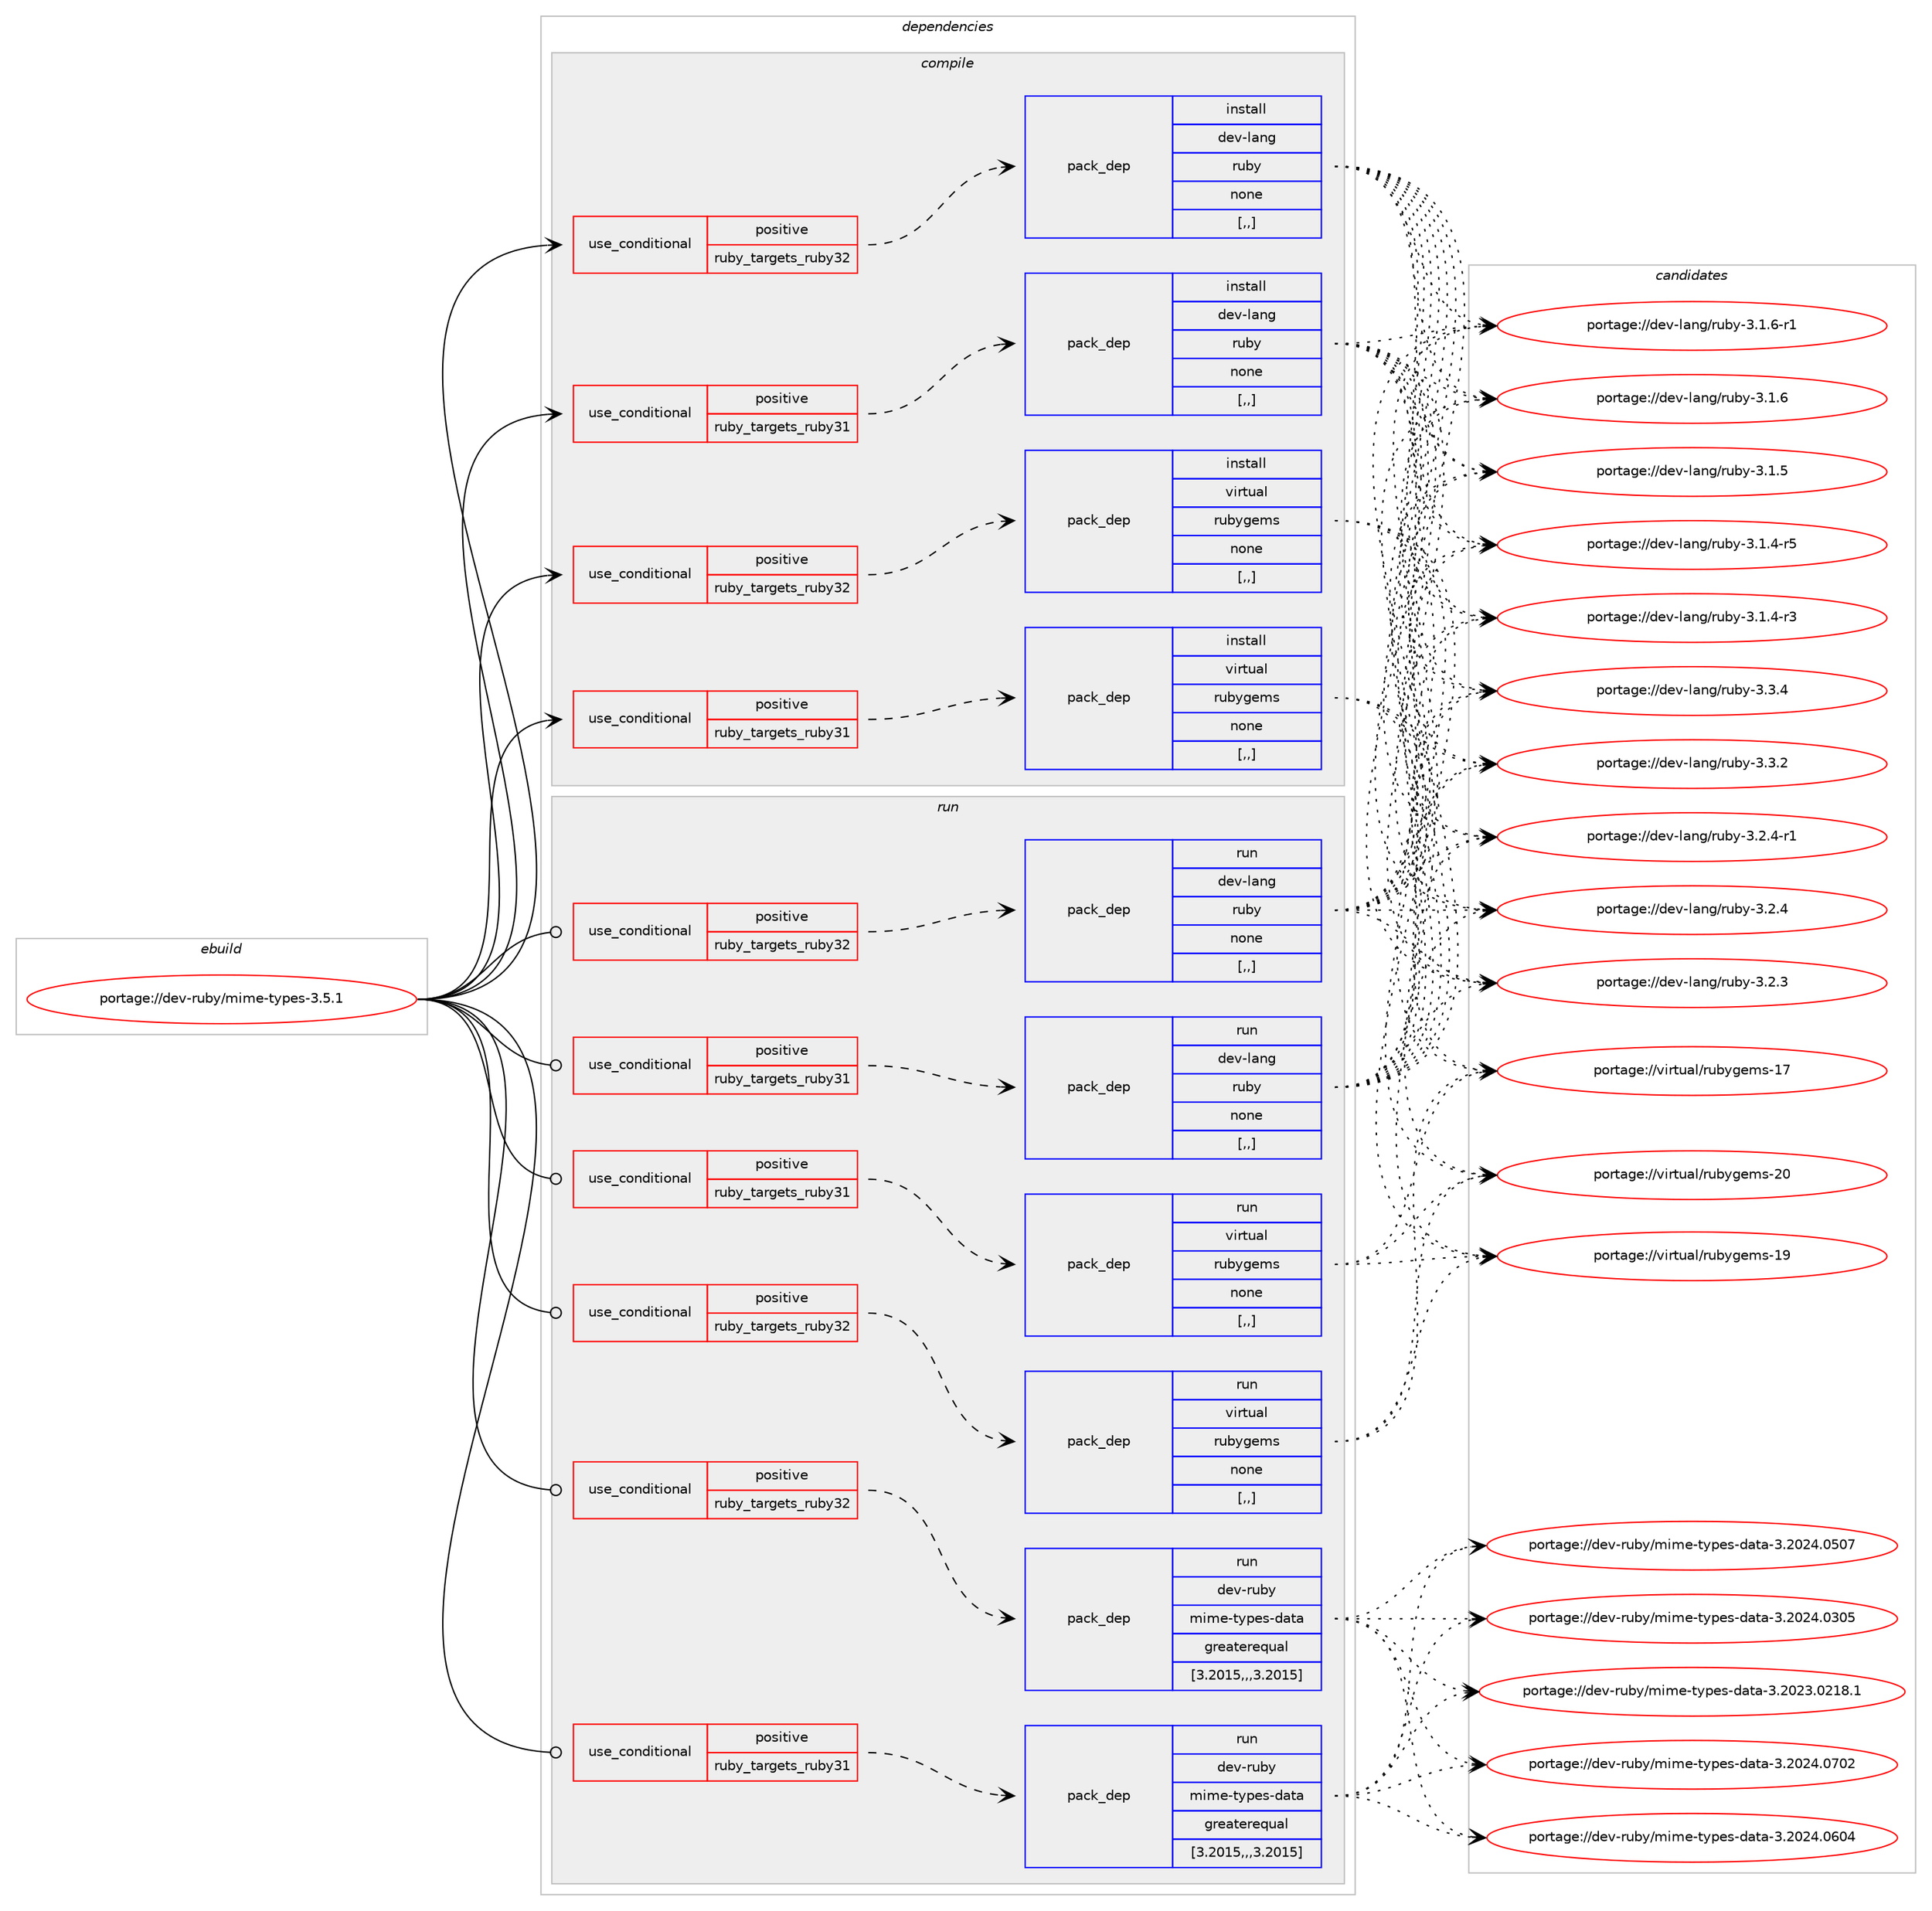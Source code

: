 digraph prolog {

# *************
# Graph options
# *************

newrank=true;
concentrate=true;
compound=true;
graph [rankdir=LR,fontname=Helvetica,fontsize=10,ranksep=1.5];#, ranksep=2.5, nodesep=0.2];
edge  [arrowhead=vee];
node  [fontname=Helvetica,fontsize=10];

# **********
# The ebuild
# **********

subgraph cluster_leftcol {
color=gray;
label=<<i>ebuild</i>>;
id [label="portage://dev-ruby/mime-types-3.5.1", color=red, width=4, href="../dev-ruby/mime-types-3.5.1.svg"];
}

# ****************
# The dependencies
# ****************

subgraph cluster_midcol {
color=gray;
label=<<i>dependencies</i>>;
subgraph cluster_compile {
fillcolor="#eeeeee";
style=filled;
label=<<i>compile</i>>;
subgraph cond50380 {
dependency189393 [label=<<TABLE BORDER="0" CELLBORDER="1" CELLSPACING="0" CELLPADDING="4"><TR><TD ROWSPAN="3" CELLPADDING="10">use_conditional</TD></TR><TR><TD>positive</TD></TR><TR><TD>ruby_targets_ruby31</TD></TR></TABLE>>, shape=none, color=red];
subgraph pack137672 {
dependency189394 [label=<<TABLE BORDER="0" CELLBORDER="1" CELLSPACING="0" CELLPADDING="4" WIDTH="220"><TR><TD ROWSPAN="6" CELLPADDING="30">pack_dep</TD></TR><TR><TD WIDTH="110">install</TD></TR><TR><TD>dev-lang</TD></TR><TR><TD>ruby</TD></TR><TR><TD>none</TD></TR><TR><TD>[,,]</TD></TR></TABLE>>, shape=none, color=blue];
}
dependency189393:e -> dependency189394:w [weight=20,style="dashed",arrowhead="vee"];
}
id:e -> dependency189393:w [weight=20,style="solid",arrowhead="vee"];
subgraph cond50381 {
dependency189395 [label=<<TABLE BORDER="0" CELLBORDER="1" CELLSPACING="0" CELLPADDING="4"><TR><TD ROWSPAN="3" CELLPADDING="10">use_conditional</TD></TR><TR><TD>positive</TD></TR><TR><TD>ruby_targets_ruby31</TD></TR></TABLE>>, shape=none, color=red];
subgraph pack137673 {
dependency189396 [label=<<TABLE BORDER="0" CELLBORDER="1" CELLSPACING="0" CELLPADDING="4" WIDTH="220"><TR><TD ROWSPAN="6" CELLPADDING="30">pack_dep</TD></TR><TR><TD WIDTH="110">install</TD></TR><TR><TD>virtual</TD></TR><TR><TD>rubygems</TD></TR><TR><TD>none</TD></TR><TR><TD>[,,]</TD></TR></TABLE>>, shape=none, color=blue];
}
dependency189395:e -> dependency189396:w [weight=20,style="dashed",arrowhead="vee"];
}
id:e -> dependency189395:w [weight=20,style="solid",arrowhead="vee"];
subgraph cond50382 {
dependency189397 [label=<<TABLE BORDER="0" CELLBORDER="1" CELLSPACING="0" CELLPADDING="4"><TR><TD ROWSPAN="3" CELLPADDING="10">use_conditional</TD></TR><TR><TD>positive</TD></TR><TR><TD>ruby_targets_ruby32</TD></TR></TABLE>>, shape=none, color=red];
subgraph pack137674 {
dependency189398 [label=<<TABLE BORDER="0" CELLBORDER="1" CELLSPACING="0" CELLPADDING="4" WIDTH="220"><TR><TD ROWSPAN="6" CELLPADDING="30">pack_dep</TD></TR><TR><TD WIDTH="110">install</TD></TR><TR><TD>dev-lang</TD></TR><TR><TD>ruby</TD></TR><TR><TD>none</TD></TR><TR><TD>[,,]</TD></TR></TABLE>>, shape=none, color=blue];
}
dependency189397:e -> dependency189398:w [weight=20,style="dashed",arrowhead="vee"];
}
id:e -> dependency189397:w [weight=20,style="solid",arrowhead="vee"];
subgraph cond50383 {
dependency189399 [label=<<TABLE BORDER="0" CELLBORDER="1" CELLSPACING="0" CELLPADDING="4"><TR><TD ROWSPAN="3" CELLPADDING="10">use_conditional</TD></TR><TR><TD>positive</TD></TR><TR><TD>ruby_targets_ruby32</TD></TR></TABLE>>, shape=none, color=red];
subgraph pack137675 {
dependency189400 [label=<<TABLE BORDER="0" CELLBORDER="1" CELLSPACING="0" CELLPADDING="4" WIDTH="220"><TR><TD ROWSPAN="6" CELLPADDING="30">pack_dep</TD></TR><TR><TD WIDTH="110">install</TD></TR><TR><TD>virtual</TD></TR><TR><TD>rubygems</TD></TR><TR><TD>none</TD></TR><TR><TD>[,,]</TD></TR></TABLE>>, shape=none, color=blue];
}
dependency189399:e -> dependency189400:w [weight=20,style="dashed",arrowhead="vee"];
}
id:e -> dependency189399:w [weight=20,style="solid",arrowhead="vee"];
}
subgraph cluster_compileandrun {
fillcolor="#eeeeee";
style=filled;
label=<<i>compile and run</i>>;
}
subgraph cluster_run {
fillcolor="#eeeeee";
style=filled;
label=<<i>run</i>>;
subgraph cond50384 {
dependency189401 [label=<<TABLE BORDER="0" CELLBORDER="1" CELLSPACING="0" CELLPADDING="4"><TR><TD ROWSPAN="3" CELLPADDING="10">use_conditional</TD></TR><TR><TD>positive</TD></TR><TR><TD>ruby_targets_ruby31</TD></TR></TABLE>>, shape=none, color=red];
subgraph pack137676 {
dependency189402 [label=<<TABLE BORDER="0" CELLBORDER="1" CELLSPACING="0" CELLPADDING="4" WIDTH="220"><TR><TD ROWSPAN="6" CELLPADDING="30">pack_dep</TD></TR><TR><TD WIDTH="110">run</TD></TR><TR><TD>dev-lang</TD></TR><TR><TD>ruby</TD></TR><TR><TD>none</TD></TR><TR><TD>[,,]</TD></TR></TABLE>>, shape=none, color=blue];
}
dependency189401:e -> dependency189402:w [weight=20,style="dashed",arrowhead="vee"];
}
id:e -> dependency189401:w [weight=20,style="solid",arrowhead="odot"];
subgraph cond50385 {
dependency189403 [label=<<TABLE BORDER="0" CELLBORDER="1" CELLSPACING="0" CELLPADDING="4"><TR><TD ROWSPAN="3" CELLPADDING="10">use_conditional</TD></TR><TR><TD>positive</TD></TR><TR><TD>ruby_targets_ruby31</TD></TR></TABLE>>, shape=none, color=red];
subgraph pack137677 {
dependency189404 [label=<<TABLE BORDER="0" CELLBORDER="1" CELLSPACING="0" CELLPADDING="4" WIDTH="220"><TR><TD ROWSPAN="6" CELLPADDING="30">pack_dep</TD></TR><TR><TD WIDTH="110">run</TD></TR><TR><TD>dev-ruby</TD></TR><TR><TD>mime-types-data</TD></TR><TR><TD>greaterequal</TD></TR><TR><TD>[3.2015,,,3.2015]</TD></TR></TABLE>>, shape=none, color=blue];
}
dependency189403:e -> dependency189404:w [weight=20,style="dashed",arrowhead="vee"];
}
id:e -> dependency189403:w [weight=20,style="solid",arrowhead="odot"];
subgraph cond50386 {
dependency189405 [label=<<TABLE BORDER="0" CELLBORDER="1" CELLSPACING="0" CELLPADDING="4"><TR><TD ROWSPAN="3" CELLPADDING="10">use_conditional</TD></TR><TR><TD>positive</TD></TR><TR><TD>ruby_targets_ruby31</TD></TR></TABLE>>, shape=none, color=red];
subgraph pack137678 {
dependency189406 [label=<<TABLE BORDER="0" CELLBORDER="1" CELLSPACING="0" CELLPADDING="4" WIDTH="220"><TR><TD ROWSPAN="6" CELLPADDING="30">pack_dep</TD></TR><TR><TD WIDTH="110">run</TD></TR><TR><TD>virtual</TD></TR><TR><TD>rubygems</TD></TR><TR><TD>none</TD></TR><TR><TD>[,,]</TD></TR></TABLE>>, shape=none, color=blue];
}
dependency189405:e -> dependency189406:w [weight=20,style="dashed",arrowhead="vee"];
}
id:e -> dependency189405:w [weight=20,style="solid",arrowhead="odot"];
subgraph cond50387 {
dependency189407 [label=<<TABLE BORDER="0" CELLBORDER="1" CELLSPACING="0" CELLPADDING="4"><TR><TD ROWSPAN="3" CELLPADDING="10">use_conditional</TD></TR><TR><TD>positive</TD></TR><TR><TD>ruby_targets_ruby32</TD></TR></TABLE>>, shape=none, color=red];
subgraph pack137679 {
dependency189408 [label=<<TABLE BORDER="0" CELLBORDER="1" CELLSPACING="0" CELLPADDING="4" WIDTH="220"><TR><TD ROWSPAN="6" CELLPADDING="30">pack_dep</TD></TR><TR><TD WIDTH="110">run</TD></TR><TR><TD>dev-lang</TD></TR><TR><TD>ruby</TD></TR><TR><TD>none</TD></TR><TR><TD>[,,]</TD></TR></TABLE>>, shape=none, color=blue];
}
dependency189407:e -> dependency189408:w [weight=20,style="dashed",arrowhead="vee"];
}
id:e -> dependency189407:w [weight=20,style="solid",arrowhead="odot"];
subgraph cond50388 {
dependency189409 [label=<<TABLE BORDER="0" CELLBORDER="1" CELLSPACING="0" CELLPADDING="4"><TR><TD ROWSPAN="3" CELLPADDING="10">use_conditional</TD></TR><TR><TD>positive</TD></TR><TR><TD>ruby_targets_ruby32</TD></TR></TABLE>>, shape=none, color=red];
subgraph pack137680 {
dependency189410 [label=<<TABLE BORDER="0" CELLBORDER="1" CELLSPACING="0" CELLPADDING="4" WIDTH="220"><TR><TD ROWSPAN="6" CELLPADDING="30">pack_dep</TD></TR><TR><TD WIDTH="110">run</TD></TR><TR><TD>dev-ruby</TD></TR><TR><TD>mime-types-data</TD></TR><TR><TD>greaterequal</TD></TR><TR><TD>[3.2015,,,3.2015]</TD></TR></TABLE>>, shape=none, color=blue];
}
dependency189409:e -> dependency189410:w [weight=20,style="dashed",arrowhead="vee"];
}
id:e -> dependency189409:w [weight=20,style="solid",arrowhead="odot"];
subgraph cond50389 {
dependency189411 [label=<<TABLE BORDER="0" CELLBORDER="1" CELLSPACING="0" CELLPADDING="4"><TR><TD ROWSPAN="3" CELLPADDING="10">use_conditional</TD></TR><TR><TD>positive</TD></TR><TR><TD>ruby_targets_ruby32</TD></TR></TABLE>>, shape=none, color=red];
subgraph pack137681 {
dependency189412 [label=<<TABLE BORDER="0" CELLBORDER="1" CELLSPACING="0" CELLPADDING="4" WIDTH="220"><TR><TD ROWSPAN="6" CELLPADDING="30">pack_dep</TD></TR><TR><TD WIDTH="110">run</TD></TR><TR><TD>virtual</TD></TR><TR><TD>rubygems</TD></TR><TR><TD>none</TD></TR><TR><TD>[,,]</TD></TR></TABLE>>, shape=none, color=blue];
}
dependency189411:e -> dependency189412:w [weight=20,style="dashed",arrowhead="vee"];
}
id:e -> dependency189411:w [weight=20,style="solid",arrowhead="odot"];
}
}

# **************
# The candidates
# **************

subgraph cluster_choices {
rank=same;
color=gray;
label=<<i>candidates</i>>;

subgraph choice137672 {
color=black;
nodesep=1;
choice10010111845108971101034711411798121455146514652 [label="portage://dev-lang/ruby-3.3.4", color=red, width=4,href="../dev-lang/ruby-3.3.4.svg"];
choice10010111845108971101034711411798121455146514650 [label="portage://dev-lang/ruby-3.3.2", color=red, width=4,href="../dev-lang/ruby-3.3.2.svg"];
choice100101118451089711010347114117981214551465046524511449 [label="portage://dev-lang/ruby-3.2.4-r1", color=red, width=4,href="../dev-lang/ruby-3.2.4-r1.svg"];
choice10010111845108971101034711411798121455146504652 [label="portage://dev-lang/ruby-3.2.4", color=red, width=4,href="../dev-lang/ruby-3.2.4.svg"];
choice10010111845108971101034711411798121455146504651 [label="portage://dev-lang/ruby-3.2.3", color=red, width=4,href="../dev-lang/ruby-3.2.3.svg"];
choice100101118451089711010347114117981214551464946544511449 [label="portage://dev-lang/ruby-3.1.6-r1", color=red, width=4,href="../dev-lang/ruby-3.1.6-r1.svg"];
choice10010111845108971101034711411798121455146494654 [label="portage://dev-lang/ruby-3.1.6", color=red, width=4,href="../dev-lang/ruby-3.1.6.svg"];
choice10010111845108971101034711411798121455146494653 [label="portage://dev-lang/ruby-3.1.5", color=red, width=4,href="../dev-lang/ruby-3.1.5.svg"];
choice100101118451089711010347114117981214551464946524511453 [label="portage://dev-lang/ruby-3.1.4-r5", color=red, width=4,href="../dev-lang/ruby-3.1.4-r5.svg"];
choice100101118451089711010347114117981214551464946524511451 [label="portage://dev-lang/ruby-3.1.4-r3", color=red, width=4,href="../dev-lang/ruby-3.1.4-r3.svg"];
dependency189394:e -> choice10010111845108971101034711411798121455146514652:w [style=dotted,weight="100"];
dependency189394:e -> choice10010111845108971101034711411798121455146514650:w [style=dotted,weight="100"];
dependency189394:e -> choice100101118451089711010347114117981214551465046524511449:w [style=dotted,weight="100"];
dependency189394:e -> choice10010111845108971101034711411798121455146504652:w [style=dotted,weight="100"];
dependency189394:e -> choice10010111845108971101034711411798121455146504651:w [style=dotted,weight="100"];
dependency189394:e -> choice100101118451089711010347114117981214551464946544511449:w [style=dotted,weight="100"];
dependency189394:e -> choice10010111845108971101034711411798121455146494654:w [style=dotted,weight="100"];
dependency189394:e -> choice10010111845108971101034711411798121455146494653:w [style=dotted,weight="100"];
dependency189394:e -> choice100101118451089711010347114117981214551464946524511453:w [style=dotted,weight="100"];
dependency189394:e -> choice100101118451089711010347114117981214551464946524511451:w [style=dotted,weight="100"];
}
subgraph choice137673 {
color=black;
nodesep=1;
choice118105114116117971084711411798121103101109115455048 [label="portage://virtual/rubygems-20", color=red, width=4,href="../virtual/rubygems-20.svg"];
choice118105114116117971084711411798121103101109115454957 [label="portage://virtual/rubygems-19", color=red, width=4,href="../virtual/rubygems-19.svg"];
choice118105114116117971084711411798121103101109115454955 [label="portage://virtual/rubygems-17", color=red, width=4,href="../virtual/rubygems-17.svg"];
dependency189396:e -> choice118105114116117971084711411798121103101109115455048:w [style=dotted,weight="100"];
dependency189396:e -> choice118105114116117971084711411798121103101109115454957:w [style=dotted,weight="100"];
dependency189396:e -> choice118105114116117971084711411798121103101109115454955:w [style=dotted,weight="100"];
}
subgraph choice137674 {
color=black;
nodesep=1;
choice10010111845108971101034711411798121455146514652 [label="portage://dev-lang/ruby-3.3.4", color=red, width=4,href="../dev-lang/ruby-3.3.4.svg"];
choice10010111845108971101034711411798121455146514650 [label="portage://dev-lang/ruby-3.3.2", color=red, width=4,href="../dev-lang/ruby-3.3.2.svg"];
choice100101118451089711010347114117981214551465046524511449 [label="portage://dev-lang/ruby-3.2.4-r1", color=red, width=4,href="../dev-lang/ruby-3.2.4-r1.svg"];
choice10010111845108971101034711411798121455146504652 [label="portage://dev-lang/ruby-3.2.4", color=red, width=4,href="../dev-lang/ruby-3.2.4.svg"];
choice10010111845108971101034711411798121455146504651 [label="portage://dev-lang/ruby-3.2.3", color=red, width=4,href="../dev-lang/ruby-3.2.3.svg"];
choice100101118451089711010347114117981214551464946544511449 [label="portage://dev-lang/ruby-3.1.6-r1", color=red, width=4,href="../dev-lang/ruby-3.1.6-r1.svg"];
choice10010111845108971101034711411798121455146494654 [label="portage://dev-lang/ruby-3.1.6", color=red, width=4,href="../dev-lang/ruby-3.1.6.svg"];
choice10010111845108971101034711411798121455146494653 [label="portage://dev-lang/ruby-3.1.5", color=red, width=4,href="../dev-lang/ruby-3.1.5.svg"];
choice100101118451089711010347114117981214551464946524511453 [label="portage://dev-lang/ruby-3.1.4-r5", color=red, width=4,href="../dev-lang/ruby-3.1.4-r5.svg"];
choice100101118451089711010347114117981214551464946524511451 [label="portage://dev-lang/ruby-3.1.4-r3", color=red, width=4,href="../dev-lang/ruby-3.1.4-r3.svg"];
dependency189398:e -> choice10010111845108971101034711411798121455146514652:w [style=dotted,weight="100"];
dependency189398:e -> choice10010111845108971101034711411798121455146514650:w [style=dotted,weight="100"];
dependency189398:e -> choice100101118451089711010347114117981214551465046524511449:w [style=dotted,weight="100"];
dependency189398:e -> choice10010111845108971101034711411798121455146504652:w [style=dotted,weight="100"];
dependency189398:e -> choice10010111845108971101034711411798121455146504651:w [style=dotted,weight="100"];
dependency189398:e -> choice100101118451089711010347114117981214551464946544511449:w [style=dotted,weight="100"];
dependency189398:e -> choice10010111845108971101034711411798121455146494654:w [style=dotted,weight="100"];
dependency189398:e -> choice10010111845108971101034711411798121455146494653:w [style=dotted,weight="100"];
dependency189398:e -> choice100101118451089711010347114117981214551464946524511453:w [style=dotted,weight="100"];
dependency189398:e -> choice100101118451089711010347114117981214551464946524511451:w [style=dotted,weight="100"];
}
subgraph choice137675 {
color=black;
nodesep=1;
choice118105114116117971084711411798121103101109115455048 [label="portage://virtual/rubygems-20", color=red, width=4,href="../virtual/rubygems-20.svg"];
choice118105114116117971084711411798121103101109115454957 [label="portage://virtual/rubygems-19", color=red, width=4,href="../virtual/rubygems-19.svg"];
choice118105114116117971084711411798121103101109115454955 [label="portage://virtual/rubygems-17", color=red, width=4,href="../virtual/rubygems-17.svg"];
dependency189400:e -> choice118105114116117971084711411798121103101109115455048:w [style=dotted,weight="100"];
dependency189400:e -> choice118105114116117971084711411798121103101109115454957:w [style=dotted,weight="100"];
dependency189400:e -> choice118105114116117971084711411798121103101109115454955:w [style=dotted,weight="100"];
}
subgraph choice137676 {
color=black;
nodesep=1;
choice10010111845108971101034711411798121455146514652 [label="portage://dev-lang/ruby-3.3.4", color=red, width=4,href="../dev-lang/ruby-3.3.4.svg"];
choice10010111845108971101034711411798121455146514650 [label="portage://dev-lang/ruby-3.3.2", color=red, width=4,href="../dev-lang/ruby-3.3.2.svg"];
choice100101118451089711010347114117981214551465046524511449 [label="portage://dev-lang/ruby-3.2.4-r1", color=red, width=4,href="../dev-lang/ruby-3.2.4-r1.svg"];
choice10010111845108971101034711411798121455146504652 [label="portage://dev-lang/ruby-3.2.4", color=red, width=4,href="../dev-lang/ruby-3.2.4.svg"];
choice10010111845108971101034711411798121455146504651 [label="portage://dev-lang/ruby-3.2.3", color=red, width=4,href="../dev-lang/ruby-3.2.3.svg"];
choice100101118451089711010347114117981214551464946544511449 [label="portage://dev-lang/ruby-3.1.6-r1", color=red, width=4,href="../dev-lang/ruby-3.1.6-r1.svg"];
choice10010111845108971101034711411798121455146494654 [label="portage://dev-lang/ruby-3.1.6", color=red, width=4,href="../dev-lang/ruby-3.1.6.svg"];
choice10010111845108971101034711411798121455146494653 [label="portage://dev-lang/ruby-3.1.5", color=red, width=4,href="../dev-lang/ruby-3.1.5.svg"];
choice100101118451089711010347114117981214551464946524511453 [label="portage://dev-lang/ruby-3.1.4-r5", color=red, width=4,href="../dev-lang/ruby-3.1.4-r5.svg"];
choice100101118451089711010347114117981214551464946524511451 [label="portage://dev-lang/ruby-3.1.4-r3", color=red, width=4,href="../dev-lang/ruby-3.1.4-r3.svg"];
dependency189402:e -> choice10010111845108971101034711411798121455146514652:w [style=dotted,weight="100"];
dependency189402:e -> choice10010111845108971101034711411798121455146514650:w [style=dotted,weight="100"];
dependency189402:e -> choice100101118451089711010347114117981214551465046524511449:w [style=dotted,weight="100"];
dependency189402:e -> choice10010111845108971101034711411798121455146504652:w [style=dotted,weight="100"];
dependency189402:e -> choice10010111845108971101034711411798121455146504651:w [style=dotted,weight="100"];
dependency189402:e -> choice100101118451089711010347114117981214551464946544511449:w [style=dotted,weight="100"];
dependency189402:e -> choice10010111845108971101034711411798121455146494654:w [style=dotted,weight="100"];
dependency189402:e -> choice10010111845108971101034711411798121455146494653:w [style=dotted,weight="100"];
dependency189402:e -> choice100101118451089711010347114117981214551464946524511453:w [style=dotted,weight="100"];
dependency189402:e -> choice100101118451089711010347114117981214551464946524511451:w [style=dotted,weight="100"];
}
subgraph choice137677 {
color=black;
nodesep=1;
choice10010111845114117981214710910510910145116121112101115451009711697455146504850524648554850 [label="portage://dev-ruby/mime-types-data-3.2024.0702", color=red, width=4,href="../dev-ruby/mime-types-data-3.2024.0702.svg"];
choice10010111845114117981214710910510910145116121112101115451009711697455146504850524648544852 [label="portage://dev-ruby/mime-types-data-3.2024.0604", color=red, width=4,href="../dev-ruby/mime-types-data-3.2024.0604.svg"];
choice10010111845114117981214710910510910145116121112101115451009711697455146504850524648534855 [label="portage://dev-ruby/mime-types-data-3.2024.0507", color=red, width=4,href="../dev-ruby/mime-types-data-3.2024.0507.svg"];
choice10010111845114117981214710910510910145116121112101115451009711697455146504850524648514853 [label="portage://dev-ruby/mime-types-data-3.2024.0305", color=red, width=4,href="../dev-ruby/mime-types-data-3.2024.0305.svg"];
choice100101118451141179812147109105109101451161211121011154510097116974551465048505146485049564649 [label="portage://dev-ruby/mime-types-data-3.2023.0218.1", color=red, width=4,href="../dev-ruby/mime-types-data-3.2023.0218.1.svg"];
dependency189404:e -> choice10010111845114117981214710910510910145116121112101115451009711697455146504850524648554850:w [style=dotted,weight="100"];
dependency189404:e -> choice10010111845114117981214710910510910145116121112101115451009711697455146504850524648544852:w [style=dotted,weight="100"];
dependency189404:e -> choice10010111845114117981214710910510910145116121112101115451009711697455146504850524648534855:w [style=dotted,weight="100"];
dependency189404:e -> choice10010111845114117981214710910510910145116121112101115451009711697455146504850524648514853:w [style=dotted,weight="100"];
dependency189404:e -> choice100101118451141179812147109105109101451161211121011154510097116974551465048505146485049564649:w [style=dotted,weight="100"];
}
subgraph choice137678 {
color=black;
nodesep=1;
choice118105114116117971084711411798121103101109115455048 [label="portage://virtual/rubygems-20", color=red, width=4,href="../virtual/rubygems-20.svg"];
choice118105114116117971084711411798121103101109115454957 [label="portage://virtual/rubygems-19", color=red, width=4,href="../virtual/rubygems-19.svg"];
choice118105114116117971084711411798121103101109115454955 [label="portage://virtual/rubygems-17", color=red, width=4,href="../virtual/rubygems-17.svg"];
dependency189406:e -> choice118105114116117971084711411798121103101109115455048:w [style=dotted,weight="100"];
dependency189406:e -> choice118105114116117971084711411798121103101109115454957:w [style=dotted,weight="100"];
dependency189406:e -> choice118105114116117971084711411798121103101109115454955:w [style=dotted,weight="100"];
}
subgraph choice137679 {
color=black;
nodesep=1;
choice10010111845108971101034711411798121455146514652 [label="portage://dev-lang/ruby-3.3.4", color=red, width=4,href="../dev-lang/ruby-3.3.4.svg"];
choice10010111845108971101034711411798121455146514650 [label="portage://dev-lang/ruby-3.3.2", color=red, width=4,href="../dev-lang/ruby-3.3.2.svg"];
choice100101118451089711010347114117981214551465046524511449 [label="portage://dev-lang/ruby-3.2.4-r1", color=red, width=4,href="../dev-lang/ruby-3.2.4-r1.svg"];
choice10010111845108971101034711411798121455146504652 [label="portage://dev-lang/ruby-3.2.4", color=red, width=4,href="../dev-lang/ruby-3.2.4.svg"];
choice10010111845108971101034711411798121455146504651 [label="portage://dev-lang/ruby-3.2.3", color=red, width=4,href="../dev-lang/ruby-3.2.3.svg"];
choice100101118451089711010347114117981214551464946544511449 [label="portage://dev-lang/ruby-3.1.6-r1", color=red, width=4,href="../dev-lang/ruby-3.1.6-r1.svg"];
choice10010111845108971101034711411798121455146494654 [label="portage://dev-lang/ruby-3.1.6", color=red, width=4,href="../dev-lang/ruby-3.1.6.svg"];
choice10010111845108971101034711411798121455146494653 [label="portage://dev-lang/ruby-3.1.5", color=red, width=4,href="../dev-lang/ruby-3.1.5.svg"];
choice100101118451089711010347114117981214551464946524511453 [label="portage://dev-lang/ruby-3.1.4-r5", color=red, width=4,href="../dev-lang/ruby-3.1.4-r5.svg"];
choice100101118451089711010347114117981214551464946524511451 [label="portage://dev-lang/ruby-3.1.4-r3", color=red, width=4,href="../dev-lang/ruby-3.1.4-r3.svg"];
dependency189408:e -> choice10010111845108971101034711411798121455146514652:w [style=dotted,weight="100"];
dependency189408:e -> choice10010111845108971101034711411798121455146514650:w [style=dotted,weight="100"];
dependency189408:e -> choice100101118451089711010347114117981214551465046524511449:w [style=dotted,weight="100"];
dependency189408:e -> choice10010111845108971101034711411798121455146504652:w [style=dotted,weight="100"];
dependency189408:e -> choice10010111845108971101034711411798121455146504651:w [style=dotted,weight="100"];
dependency189408:e -> choice100101118451089711010347114117981214551464946544511449:w [style=dotted,weight="100"];
dependency189408:e -> choice10010111845108971101034711411798121455146494654:w [style=dotted,weight="100"];
dependency189408:e -> choice10010111845108971101034711411798121455146494653:w [style=dotted,weight="100"];
dependency189408:e -> choice100101118451089711010347114117981214551464946524511453:w [style=dotted,weight="100"];
dependency189408:e -> choice100101118451089711010347114117981214551464946524511451:w [style=dotted,weight="100"];
}
subgraph choice137680 {
color=black;
nodesep=1;
choice10010111845114117981214710910510910145116121112101115451009711697455146504850524648554850 [label="portage://dev-ruby/mime-types-data-3.2024.0702", color=red, width=4,href="../dev-ruby/mime-types-data-3.2024.0702.svg"];
choice10010111845114117981214710910510910145116121112101115451009711697455146504850524648544852 [label="portage://dev-ruby/mime-types-data-3.2024.0604", color=red, width=4,href="../dev-ruby/mime-types-data-3.2024.0604.svg"];
choice10010111845114117981214710910510910145116121112101115451009711697455146504850524648534855 [label="portage://dev-ruby/mime-types-data-3.2024.0507", color=red, width=4,href="../dev-ruby/mime-types-data-3.2024.0507.svg"];
choice10010111845114117981214710910510910145116121112101115451009711697455146504850524648514853 [label="portage://dev-ruby/mime-types-data-3.2024.0305", color=red, width=4,href="../dev-ruby/mime-types-data-3.2024.0305.svg"];
choice100101118451141179812147109105109101451161211121011154510097116974551465048505146485049564649 [label="portage://dev-ruby/mime-types-data-3.2023.0218.1", color=red, width=4,href="../dev-ruby/mime-types-data-3.2023.0218.1.svg"];
dependency189410:e -> choice10010111845114117981214710910510910145116121112101115451009711697455146504850524648554850:w [style=dotted,weight="100"];
dependency189410:e -> choice10010111845114117981214710910510910145116121112101115451009711697455146504850524648544852:w [style=dotted,weight="100"];
dependency189410:e -> choice10010111845114117981214710910510910145116121112101115451009711697455146504850524648534855:w [style=dotted,weight="100"];
dependency189410:e -> choice10010111845114117981214710910510910145116121112101115451009711697455146504850524648514853:w [style=dotted,weight="100"];
dependency189410:e -> choice100101118451141179812147109105109101451161211121011154510097116974551465048505146485049564649:w [style=dotted,weight="100"];
}
subgraph choice137681 {
color=black;
nodesep=1;
choice118105114116117971084711411798121103101109115455048 [label="portage://virtual/rubygems-20", color=red, width=4,href="../virtual/rubygems-20.svg"];
choice118105114116117971084711411798121103101109115454957 [label="portage://virtual/rubygems-19", color=red, width=4,href="../virtual/rubygems-19.svg"];
choice118105114116117971084711411798121103101109115454955 [label="portage://virtual/rubygems-17", color=red, width=4,href="../virtual/rubygems-17.svg"];
dependency189412:e -> choice118105114116117971084711411798121103101109115455048:w [style=dotted,weight="100"];
dependency189412:e -> choice118105114116117971084711411798121103101109115454957:w [style=dotted,weight="100"];
dependency189412:e -> choice118105114116117971084711411798121103101109115454955:w [style=dotted,weight="100"];
}
}

}
